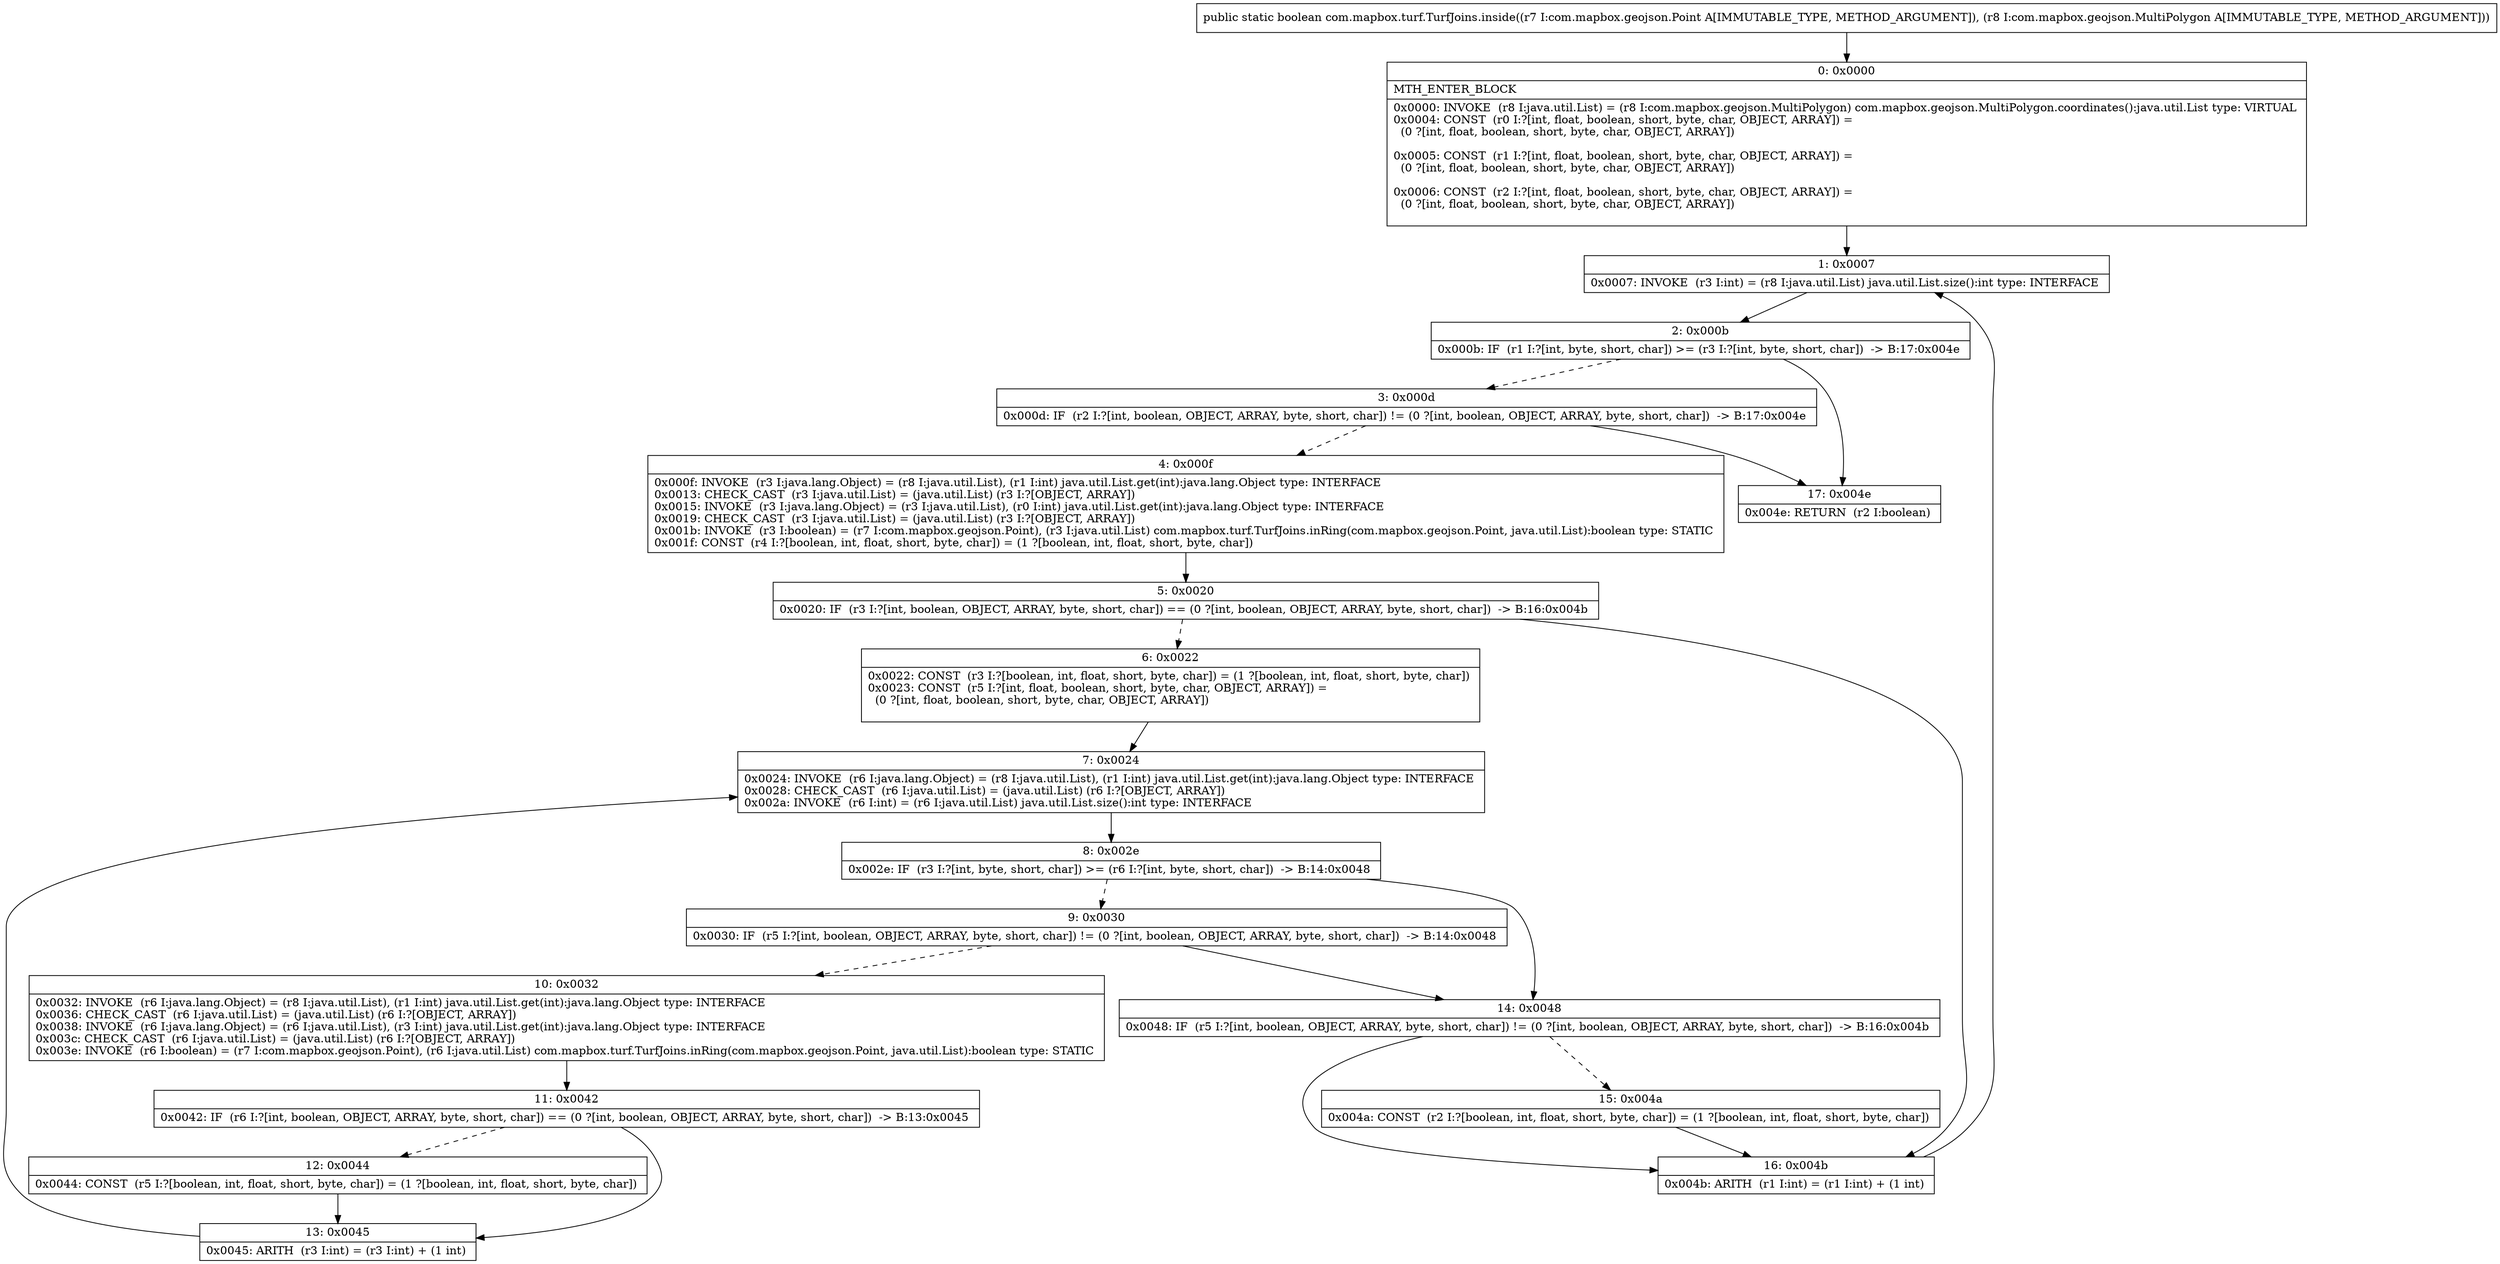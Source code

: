 digraph "CFG forcom.mapbox.turf.TurfJoins.inside(Lcom\/mapbox\/geojson\/Point;Lcom\/mapbox\/geojson\/MultiPolygon;)Z" {
Node_0 [shape=record,label="{0\:\ 0x0000|MTH_ENTER_BLOCK\l|0x0000: INVOKE  (r8 I:java.util.List) = (r8 I:com.mapbox.geojson.MultiPolygon) com.mapbox.geojson.MultiPolygon.coordinates():java.util.List type: VIRTUAL \l0x0004: CONST  (r0 I:?[int, float, boolean, short, byte, char, OBJECT, ARRAY]) = \l  (0 ?[int, float, boolean, short, byte, char, OBJECT, ARRAY])\l \l0x0005: CONST  (r1 I:?[int, float, boolean, short, byte, char, OBJECT, ARRAY]) = \l  (0 ?[int, float, boolean, short, byte, char, OBJECT, ARRAY])\l \l0x0006: CONST  (r2 I:?[int, float, boolean, short, byte, char, OBJECT, ARRAY]) = \l  (0 ?[int, float, boolean, short, byte, char, OBJECT, ARRAY])\l \l}"];
Node_1 [shape=record,label="{1\:\ 0x0007|0x0007: INVOKE  (r3 I:int) = (r8 I:java.util.List) java.util.List.size():int type: INTERFACE \l}"];
Node_2 [shape=record,label="{2\:\ 0x000b|0x000b: IF  (r1 I:?[int, byte, short, char]) \>= (r3 I:?[int, byte, short, char])  \-\> B:17:0x004e \l}"];
Node_3 [shape=record,label="{3\:\ 0x000d|0x000d: IF  (r2 I:?[int, boolean, OBJECT, ARRAY, byte, short, char]) != (0 ?[int, boolean, OBJECT, ARRAY, byte, short, char])  \-\> B:17:0x004e \l}"];
Node_4 [shape=record,label="{4\:\ 0x000f|0x000f: INVOKE  (r3 I:java.lang.Object) = (r8 I:java.util.List), (r1 I:int) java.util.List.get(int):java.lang.Object type: INTERFACE \l0x0013: CHECK_CAST  (r3 I:java.util.List) = (java.util.List) (r3 I:?[OBJECT, ARRAY]) \l0x0015: INVOKE  (r3 I:java.lang.Object) = (r3 I:java.util.List), (r0 I:int) java.util.List.get(int):java.lang.Object type: INTERFACE \l0x0019: CHECK_CAST  (r3 I:java.util.List) = (java.util.List) (r3 I:?[OBJECT, ARRAY]) \l0x001b: INVOKE  (r3 I:boolean) = (r7 I:com.mapbox.geojson.Point), (r3 I:java.util.List) com.mapbox.turf.TurfJoins.inRing(com.mapbox.geojson.Point, java.util.List):boolean type: STATIC \l0x001f: CONST  (r4 I:?[boolean, int, float, short, byte, char]) = (1 ?[boolean, int, float, short, byte, char]) \l}"];
Node_5 [shape=record,label="{5\:\ 0x0020|0x0020: IF  (r3 I:?[int, boolean, OBJECT, ARRAY, byte, short, char]) == (0 ?[int, boolean, OBJECT, ARRAY, byte, short, char])  \-\> B:16:0x004b \l}"];
Node_6 [shape=record,label="{6\:\ 0x0022|0x0022: CONST  (r3 I:?[boolean, int, float, short, byte, char]) = (1 ?[boolean, int, float, short, byte, char]) \l0x0023: CONST  (r5 I:?[int, float, boolean, short, byte, char, OBJECT, ARRAY]) = \l  (0 ?[int, float, boolean, short, byte, char, OBJECT, ARRAY])\l \l}"];
Node_7 [shape=record,label="{7\:\ 0x0024|0x0024: INVOKE  (r6 I:java.lang.Object) = (r8 I:java.util.List), (r1 I:int) java.util.List.get(int):java.lang.Object type: INTERFACE \l0x0028: CHECK_CAST  (r6 I:java.util.List) = (java.util.List) (r6 I:?[OBJECT, ARRAY]) \l0x002a: INVOKE  (r6 I:int) = (r6 I:java.util.List) java.util.List.size():int type: INTERFACE \l}"];
Node_8 [shape=record,label="{8\:\ 0x002e|0x002e: IF  (r3 I:?[int, byte, short, char]) \>= (r6 I:?[int, byte, short, char])  \-\> B:14:0x0048 \l}"];
Node_9 [shape=record,label="{9\:\ 0x0030|0x0030: IF  (r5 I:?[int, boolean, OBJECT, ARRAY, byte, short, char]) != (0 ?[int, boolean, OBJECT, ARRAY, byte, short, char])  \-\> B:14:0x0048 \l}"];
Node_10 [shape=record,label="{10\:\ 0x0032|0x0032: INVOKE  (r6 I:java.lang.Object) = (r8 I:java.util.List), (r1 I:int) java.util.List.get(int):java.lang.Object type: INTERFACE \l0x0036: CHECK_CAST  (r6 I:java.util.List) = (java.util.List) (r6 I:?[OBJECT, ARRAY]) \l0x0038: INVOKE  (r6 I:java.lang.Object) = (r6 I:java.util.List), (r3 I:int) java.util.List.get(int):java.lang.Object type: INTERFACE \l0x003c: CHECK_CAST  (r6 I:java.util.List) = (java.util.List) (r6 I:?[OBJECT, ARRAY]) \l0x003e: INVOKE  (r6 I:boolean) = (r7 I:com.mapbox.geojson.Point), (r6 I:java.util.List) com.mapbox.turf.TurfJoins.inRing(com.mapbox.geojson.Point, java.util.List):boolean type: STATIC \l}"];
Node_11 [shape=record,label="{11\:\ 0x0042|0x0042: IF  (r6 I:?[int, boolean, OBJECT, ARRAY, byte, short, char]) == (0 ?[int, boolean, OBJECT, ARRAY, byte, short, char])  \-\> B:13:0x0045 \l}"];
Node_12 [shape=record,label="{12\:\ 0x0044|0x0044: CONST  (r5 I:?[boolean, int, float, short, byte, char]) = (1 ?[boolean, int, float, short, byte, char]) \l}"];
Node_13 [shape=record,label="{13\:\ 0x0045|0x0045: ARITH  (r3 I:int) = (r3 I:int) + (1 int) \l}"];
Node_14 [shape=record,label="{14\:\ 0x0048|0x0048: IF  (r5 I:?[int, boolean, OBJECT, ARRAY, byte, short, char]) != (0 ?[int, boolean, OBJECT, ARRAY, byte, short, char])  \-\> B:16:0x004b \l}"];
Node_15 [shape=record,label="{15\:\ 0x004a|0x004a: CONST  (r2 I:?[boolean, int, float, short, byte, char]) = (1 ?[boolean, int, float, short, byte, char]) \l}"];
Node_16 [shape=record,label="{16\:\ 0x004b|0x004b: ARITH  (r1 I:int) = (r1 I:int) + (1 int) \l}"];
Node_17 [shape=record,label="{17\:\ 0x004e|0x004e: RETURN  (r2 I:boolean) \l}"];
MethodNode[shape=record,label="{public static boolean com.mapbox.turf.TurfJoins.inside((r7 I:com.mapbox.geojson.Point A[IMMUTABLE_TYPE, METHOD_ARGUMENT]), (r8 I:com.mapbox.geojson.MultiPolygon A[IMMUTABLE_TYPE, METHOD_ARGUMENT])) }"];
MethodNode -> Node_0;
Node_0 -> Node_1;
Node_1 -> Node_2;
Node_2 -> Node_3[style=dashed];
Node_2 -> Node_17;
Node_3 -> Node_4[style=dashed];
Node_3 -> Node_17;
Node_4 -> Node_5;
Node_5 -> Node_6[style=dashed];
Node_5 -> Node_16;
Node_6 -> Node_7;
Node_7 -> Node_8;
Node_8 -> Node_9[style=dashed];
Node_8 -> Node_14;
Node_9 -> Node_10[style=dashed];
Node_9 -> Node_14;
Node_10 -> Node_11;
Node_11 -> Node_12[style=dashed];
Node_11 -> Node_13;
Node_12 -> Node_13;
Node_13 -> Node_7;
Node_14 -> Node_15[style=dashed];
Node_14 -> Node_16;
Node_15 -> Node_16;
Node_16 -> Node_1;
}

